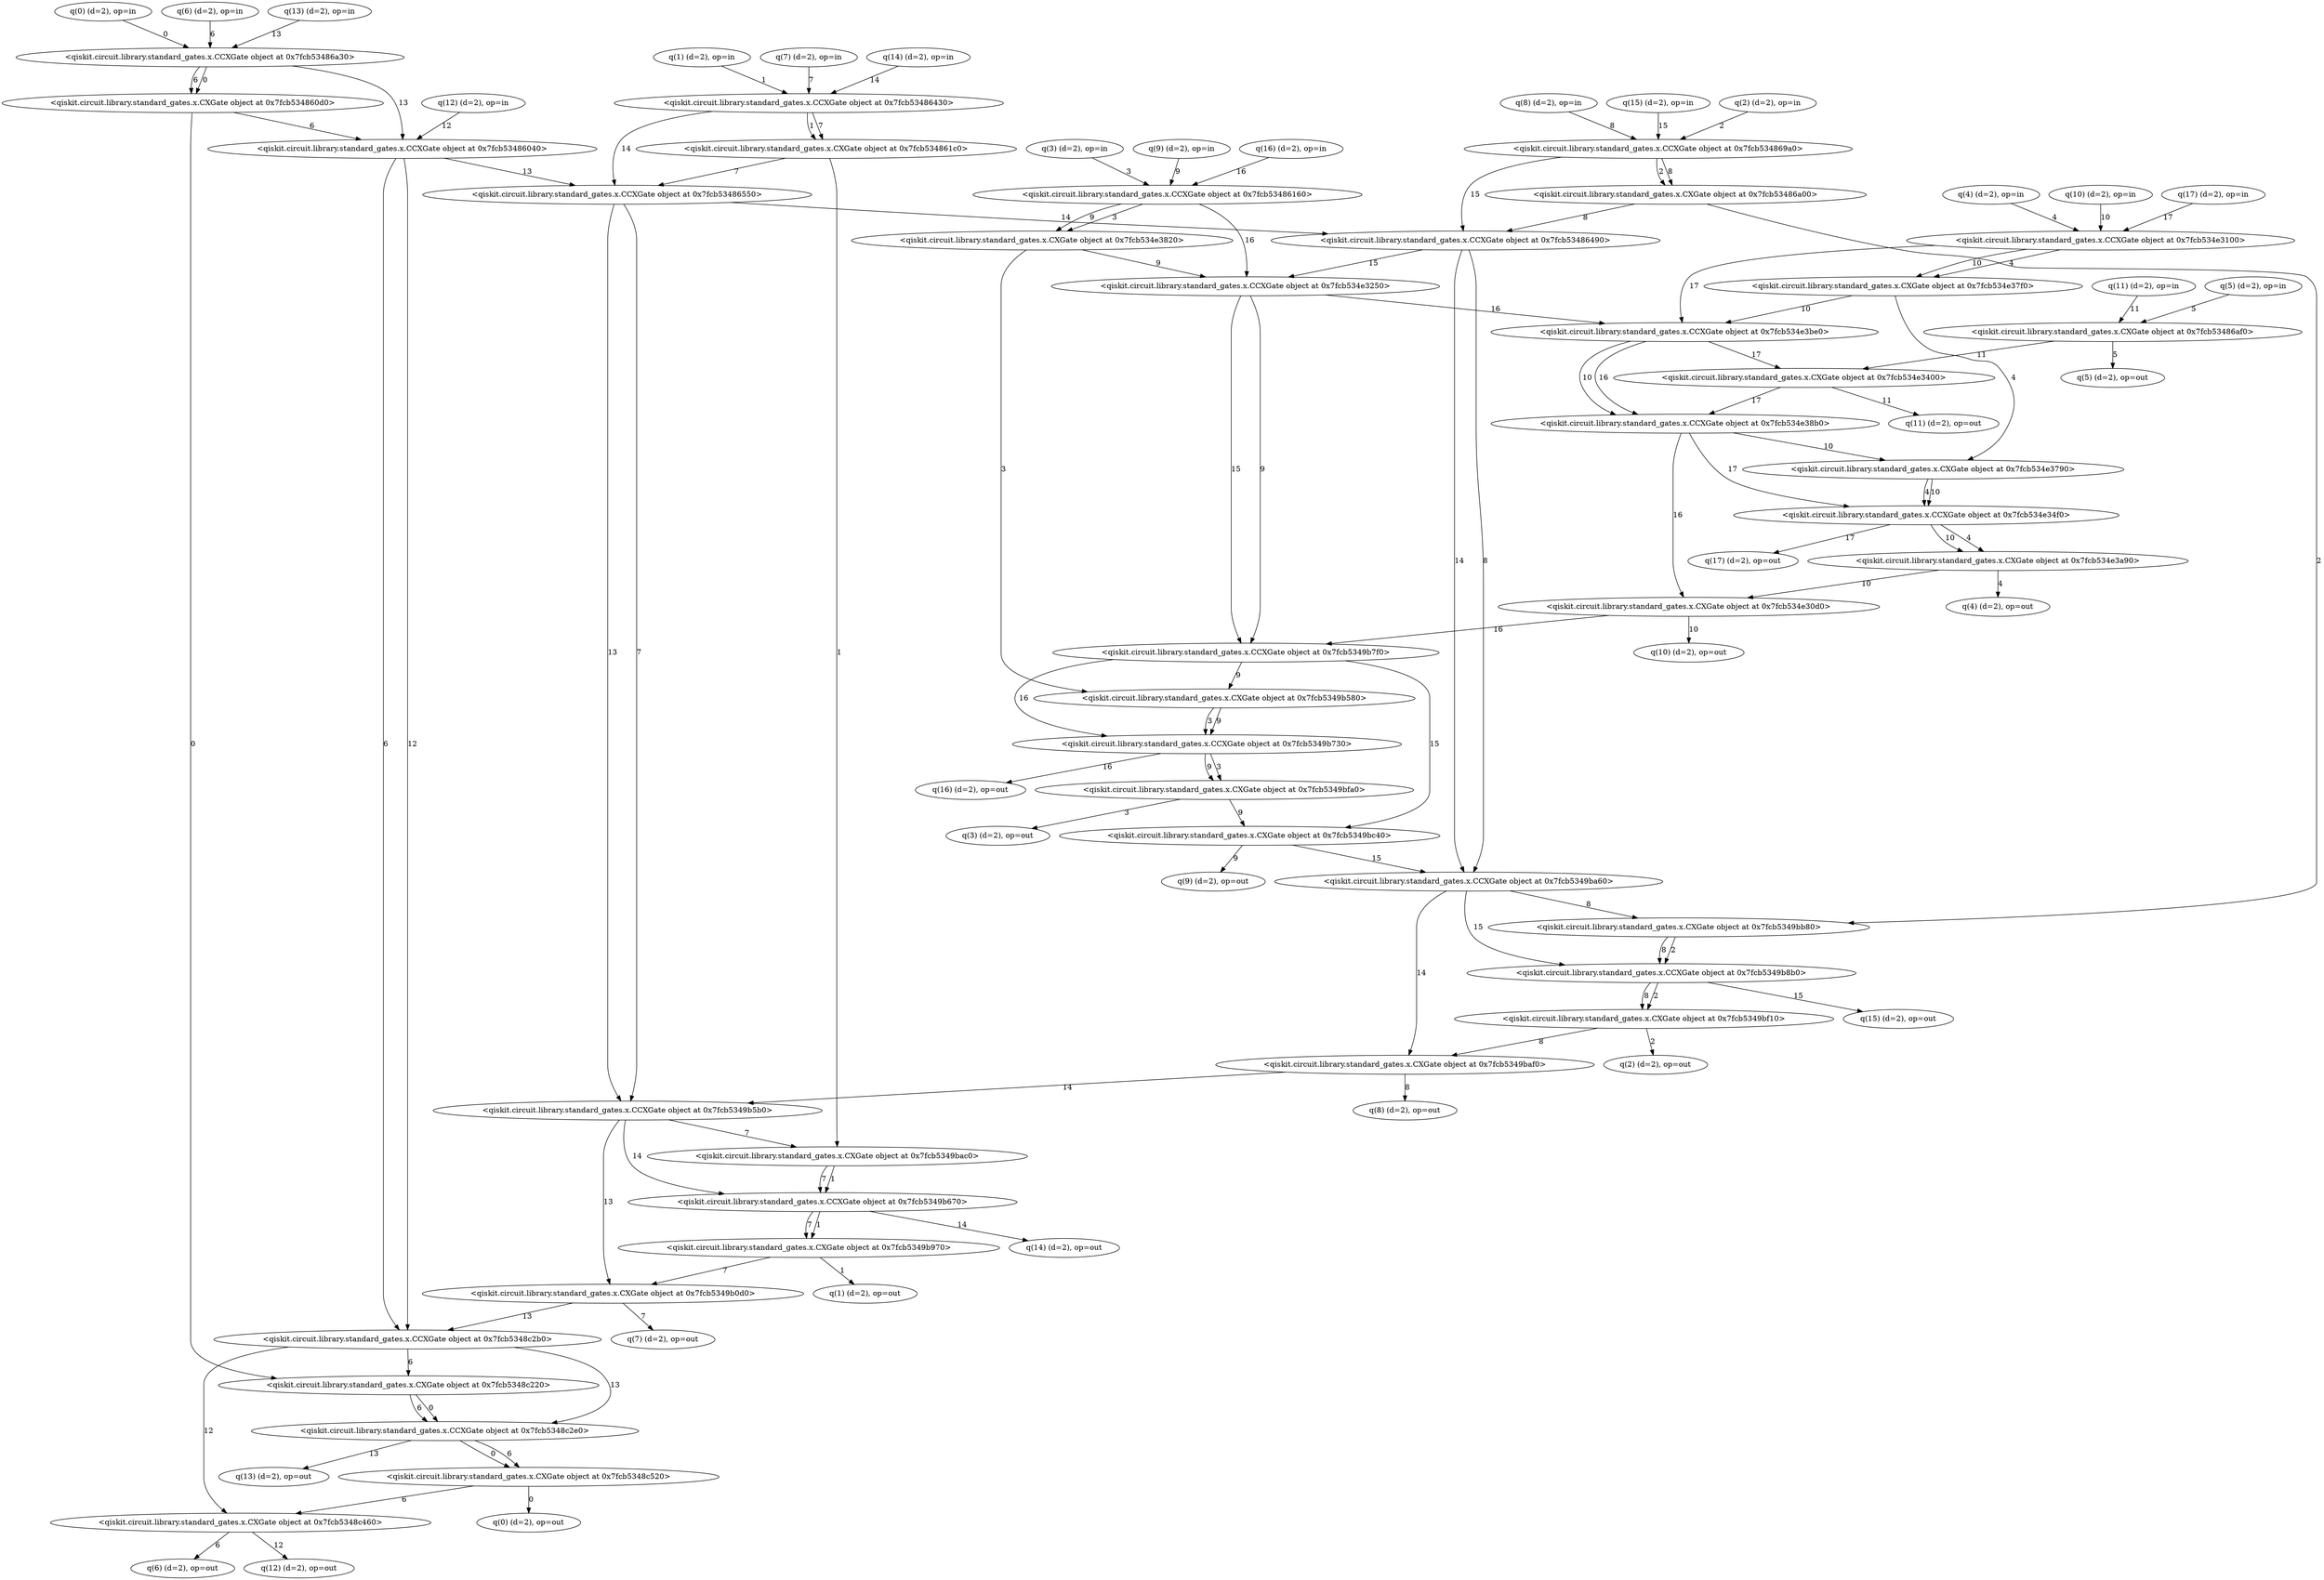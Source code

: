 digraph G {
0 [label="q(0) (d=2), op=in", qubits="0", matrix="None"];
1 [label="q(1) (d=2), op=in", qubits="1", matrix="None"];
2 [label="q(2) (d=2), op=in", qubits="2", matrix="None"];
3 [label="q(3) (d=2), op=in", qubits="3", matrix="None"];
4 [label="q(4) (d=2), op=in", qubits="4", matrix="None"];
5 [label="q(5) (d=2), op=in", qubits="5", matrix="None"];
6 [label="q(6) (d=2), op=in", qubits="6", matrix="None"];
7 [label="q(7) (d=2), op=in", qubits="7", matrix="None"];
8 [label="q(8) (d=2), op=in", qubits="8", matrix="None"];
9 [label="q(9) (d=2), op=in", qubits="9", matrix="None"];
10 [label="q(10) (d=2), op=in", qubits="10", matrix="None"];
11 [label="q(11) (d=2), op=in", qubits="11", matrix="None"];
12 [label="q(12) (d=2), op=in", qubits="12", matrix="None"];
13 [label="q(13) (d=2), op=in", qubits="13", matrix="None"];
14 [label="q(14) (d=2), op=in", qubits="14", matrix="None"];
15 [label="q(15) (d=2), op=in", qubits="15", matrix="None"];
16 [label="q(16) (d=2), op=in", qubits="16", matrix="None"];
17 [label="q(17) (d=2), op=in", qubits="17", matrix="None"];
18 [label="<qiskit.circuit.library.standard_gates.x.CXGate object at 0x7fcb53486af0>", qubits="5,11", matrix="[[0, 1], [1, 0]]"];
19 [label="<qiskit.circuit.library.standard_gates.x.CCXGate object at 0x7fcb53486a30>", qubits="0,6,13", matrix="[[0, 1], [1, 0]]"];
20 [label="<qiskit.circuit.library.standard_gates.x.CXGate object at 0x7fcb534860d0>", qubits="0,6", matrix="[[0, 1], [1, 0]]"];
21 [label="<qiskit.circuit.library.standard_gates.x.CCXGate object at 0x7fcb53486040>", qubits="12,6,13", matrix="[[0, 1], [1, 0]]"];
22 [label="<qiskit.circuit.library.standard_gates.x.CCXGate object at 0x7fcb53486430>", qubits="1,7,14", matrix="[[0, 1], [1, 0]]"];
23 [label="<qiskit.circuit.library.standard_gates.x.CXGate object at 0x7fcb534861c0>", qubits="1,7", matrix="[[0, 1], [1, 0]]"];
24 [label="<qiskit.circuit.library.standard_gates.x.CCXGate object at 0x7fcb53486550>", qubits="13,7,14", matrix="[[0, 1], [1, 0]]"];
25 [label="<qiskit.circuit.library.standard_gates.x.CCXGate object at 0x7fcb534869a0>", qubits="2,8,15", matrix="[[0, 1], [1, 0]]"];
26 [label="<qiskit.circuit.library.standard_gates.x.CXGate object at 0x7fcb53486a00>", qubits="2,8", matrix="[[0, 1], [1, 0]]"];
27 [label="<qiskit.circuit.library.standard_gates.x.CCXGate object at 0x7fcb53486490>", qubits="14,8,15", matrix="[[0, 1], [1, 0]]"];
28 [label="<qiskit.circuit.library.standard_gates.x.CCXGate object at 0x7fcb53486160>", qubits="3,9,16", matrix="[[0, 1], [1, 0]]"];
29 [label="<qiskit.circuit.library.standard_gates.x.CXGate object at 0x7fcb534e3820>", qubits="3,9", matrix="[[0, 1], [1, 0]]"];
30 [label="<qiskit.circuit.library.standard_gates.x.CCXGate object at 0x7fcb534e3250>", qubits="15,9,16", matrix="[[0, 1], [1, 0]]"];
31 [label="<qiskit.circuit.library.standard_gates.x.CCXGate object at 0x7fcb534e3100>", qubits="4,10,17", matrix="[[0, 1], [1, 0]]"];
32 [label="<qiskit.circuit.library.standard_gates.x.CXGate object at 0x7fcb534e37f0>", qubits="4,10", matrix="[[0, 1], [1, 0]]"];
33 [label="<qiskit.circuit.library.standard_gates.x.CCXGate object at 0x7fcb534e3be0>", qubits="16,10,17", matrix="[[0, 1], [1, 0]]"];
34 [label="<qiskit.circuit.library.standard_gates.x.CXGate object at 0x7fcb534e3400>", qubits="17,11", matrix="[[0, 1], [1, 0]]"];
35 [label="<qiskit.circuit.library.standard_gates.x.CCXGate object at 0x7fcb534e38b0>", qubits="16,10,17", matrix="[[0, 1], [1, 0]]"];
36 [label="<qiskit.circuit.library.standard_gates.x.CXGate object at 0x7fcb534e3790>", qubits="4,10", matrix="[[0, 1], [1, 0]]"];
37 [label="<qiskit.circuit.library.standard_gates.x.CCXGate object at 0x7fcb534e34f0>", qubits="4,10,17", matrix="[[0, 1], [1, 0]]"];
38 [label="<qiskit.circuit.library.standard_gates.x.CXGate object at 0x7fcb534e3a90>", qubits="4,10", matrix="[[0, 1], [1, 0]]"];
39 [label="<qiskit.circuit.library.standard_gates.x.CXGate object at 0x7fcb534e30d0>", qubits="16,10", matrix="[[0, 1], [1, 0]]"];
40 [label="<qiskit.circuit.library.standard_gates.x.CCXGate object at 0x7fcb5349b7f0>", qubits="15,9,16", matrix="[[0, 1], [1, 0]]"];
41 [label="<qiskit.circuit.library.standard_gates.x.CXGate object at 0x7fcb5349b580>", qubits="3,9", matrix="[[0, 1], [1, 0]]"];
42 [label="<qiskit.circuit.library.standard_gates.x.CCXGate object at 0x7fcb5349b730>", qubits="3,9,16", matrix="[[0, 1], [1, 0]]"];
43 [label="<qiskit.circuit.library.standard_gates.x.CXGate object at 0x7fcb5349bfa0>", qubits="3,9", matrix="[[0, 1], [1, 0]]"];
44 [label="<qiskit.circuit.library.standard_gates.x.CXGate object at 0x7fcb5349bc40>", qubits="15,9", matrix="[[0, 1], [1, 0]]"];
45 [label="<qiskit.circuit.library.standard_gates.x.CCXGate object at 0x7fcb5349ba60>", qubits="14,8,15", matrix="[[0, 1], [1, 0]]"];
46 [label="<qiskit.circuit.library.standard_gates.x.CXGate object at 0x7fcb5349bb80>", qubits="2,8", matrix="[[0, 1], [1, 0]]"];
47 [label="<qiskit.circuit.library.standard_gates.x.CCXGate object at 0x7fcb5349b8b0>", qubits="2,8,15", matrix="[[0, 1], [1, 0]]"];
48 [label="<qiskit.circuit.library.standard_gates.x.CXGate object at 0x7fcb5349bf10>", qubits="2,8", matrix="[[0, 1], [1, 0]]"];
49 [label="<qiskit.circuit.library.standard_gates.x.CXGate object at 0x7fcb5349baf0>", qubits="14,8", matrix="[[0, 1], [1, 0]]"];
50 [label="<qiskit.circuit.library.standard_gates.x.CCXGate object at 0x7fcb5349b5b0>", qubits="13,7,14", matrix="[[0, 1], [1, 0]]"];
51 [label="<qiskit.circuit.library.standard_gates.x.CXGate object at 0x7fcb5349bac0>", qubits="1,7", matrix="[[0, 1], [1, 0]]"];
52 [label="<qiskit.circuit.library.standard_gates.x.CCXGate object at 0x7fcb5349b670>", qubits="1,7,14", matrix="[[0, 1], [1, 0]]"];
53 [label="<qiskit.circuit.library.standard_gates.x.CXGate object at 0x7fcb5349b970>", qubits="1,7", matrix="[[0, 1], [1, 0]]"];
54 [label="<qiskit.circuit.library.standard_gates.x.CXGate object at 0x7fcb5349b0d0>", qubits="13,7", matrix="[[0, 1], [1, 0]]"];
55 [label="<qiskit.circuit.library.standard_gates.x.CCXGate object at 0x7fcb5348c2b0>", qubits="12,6,13", matrix="[[0, 1], [1, 0]]"];
56 [label="<qiskit.circuit.library.standard_gates.x.CXGate object at 0x7fcb5348c220>", qubits="0,6", matrix="[[0, 1], [1, 0]]"];
57 [label="<qiskit.circuit.library.standard_gates.x.CCXGate object at 0x7fcb5348c2e0>", qubits="0,6,13", matrix="[[0, 1], [1, 0]]"];
58 [label="<qiskit.circuit.library.standard_gates.x.CXGate object at 0x7fcb5348c520>", qubits="0,6", matrix="[[0, 1], [1, 0]]"];
59 [label="<qiskit.circuit.library.standard_gates.x.CXGate object at 0x7fcb5348c460>", qubits="12,6", matrix="[[0, 1], [1, 0]]"];
60 [label="q(0) (d=2), op=out", qubits="0", matrix="None"];
61 [label="q(1) (d=2), op=out", qubits="1", matrix="None"];
62 [label="q(2) (d=2), op=out", qubits="2", matrix="None"];
63 [label="q(3) (d=2), op=out", qubits="3", matrix="None"];
64 [label="q(4) (d=2), op=out", qubits="4", matrix="None"];
65 [label="q(5) (d=2), op=out", qubits="5", matrix="None"];
66 [label="q(6) (d=2), op=out", qubits="6", matrix="None"];
67 [label="q(7) (d=2), op=out", qubits="7", matrix="None"];
68 [label="q(8) (d=2), op=out", qubits="8", matrix="None"];
69 [label="q(9) (d=2), op=out", qubits="9", matrix="None"];
70 [label="q(10) (d=2), op=out", qubits="10", matrix="None"];
71 [label="q(11) (d=2), op=out", qubits="11", matrix="None"];
72 [label="q(12) (d=2), op=out", qubits="12", matrix="None"];
73 [label="q(13) (d=2), op=out", qubits="13", matrix="None"];
74 [label="q(14) (d=2), op=out", qubits="14", matrix="None"];
75 [label="q(15) (d=2), op=out", qubits="15", matrix="None"];
76 [label="q(16) (d=2), op=out", qubits="16", matrix="None"];
77 [label="q(17) (d=2), op=out", qubits="17", matrix="None"];
5 -> 18 [label=5];
11 -> 18 [label=11];
0 -> 19 [label=0];
6 -> 19 [label=6];
13 -> 19 [label=13];
19 -> 20 [label=0];
19 -> 20 [label=6];
12 -> 21 [label=12];
20 -> 21 [label=6];
19 -> 21 [label=13];
1 -> 22 [label=1];
7 -> 22 [label=7];
14 -> 22 [label=14];
22 -> 23 [label=1];
22 -> 23 [label=7];
21 -> 24 [label=13];
23 -> 24 [label=7];
22 -> 24 [label=14];
2 -> 25 [label=2];
8 -> 25 [label=8];
15 -> 25 [label=15];
25 -> 26 [label=2];
25 -> 26 [label=8];
24 -> 27 [label=14];
26 -> 27 [label=8];
25 -> 27 [label=15];
3 -> 28 [label=3];
9 -> 28 [label=9];
16 -> 28 [label=16];
28 -> 29 [label=3];
28 -> 29 [label=9];
27 -> 30 [label=15];
29 -> 30 [label=9];
28 -> 30 [label=16];
4 -> 31 [label=4];
10 -> 31 [label=10];
17 -> 31 [label=17];
31 -> 32 [label=4];
31 -> 32 [label=10];
30 -> 33 [label=16];
32 -> 33 [label=10];
31 -> 33 [label=17];
33 -> 34 [label=17];
18 -> 34 [label=11];
33 -> 35 [label=16];
33 -> 35 [label=10];
34 -> 35 [label=17];
32 -> 36 [label=4];
35 -> 36 [label=10];
36 -> 37 [label=4];
36 -> 37 [label=10];
35 -> 37 [label=17];
37 -> 38 [label=4];
37 -> 38 [label=10];
35 -> 39 [label=16];
38 -> 39 [label=10];
30 -> 40 [label=15];
30 -> 40 [label=9];
39 -> 40 [label=16];
29 -> 41 [label=3];
40 -> 41 [label=9];
41 -> 42 [label=3];
41 -> 42 [label=9];
40 -> 42 [label=16];
42 -> 43 [label=3];
42 -> 43 [label=9];
40 -> 44 [label=15];
43 -> 44 [label=9];
27 -> 45 [label=14];
27 -> 45 [label=8];
44 -> 45 [label=15];
26 -> 46 [label=2];
45 -> 46 [label=8];
46 -> 47 [label=2];
46 -> 47 [label=8];
45 -> 47 [label=15];
47 -> 48 [label=2];
47 -> 48 [label=8];
45 -> 49 [label=14];
48 -> 49 [label=8];
24 -> 50 [label=13];
24 -> 50 [label=7];
49 -> 50 [label=14];
23 -> 51 [label=1];
50 -> 51 [label=7];
51 -> 52 [label=1];
51 -> 52 [label=7];
50 -> 52 [label=14];
52 -> 53 [label=1];
52 -> 53 [label=7];
50 -> 54 [label=13];
53 -> 54 [label=7];
21 -> 55 [label=12];
21 -> 55 [label=6];
54 -> 55 [label=13];
20 -> 56 [label=0];
55 -> 56 [label=6];
56 -> 57 [label=0];
56 -> 57 [label=6];
55 -> 57 [label=13];
57 -> 58 [label=0];
57 -> 58 [label=6];
55 -> 59 [label=12];
58 -> 59 [label=6];
58 -> 60 [label=0];
53 -> 61 [label=1];
48 -> 62 [label=2];
43 -> 63 [label=3];
38 -> 64 [label=4];
18 -> 65 [label=5];
59 -> 66 [label=6];
54 -> 67 [label=7];
49 -> 68 [label=8];
44 -> 69 [label=9];
39 -> 70 [label=10];
34 -> 71 [label=11];
59 -> 72 [label=12];
57 -> 73 [label=13];
52 -> 74 [label=14];
47 -> 75 [label=15];
42 -> 76 [label=16];
37 -> 77 [label=17];
}
